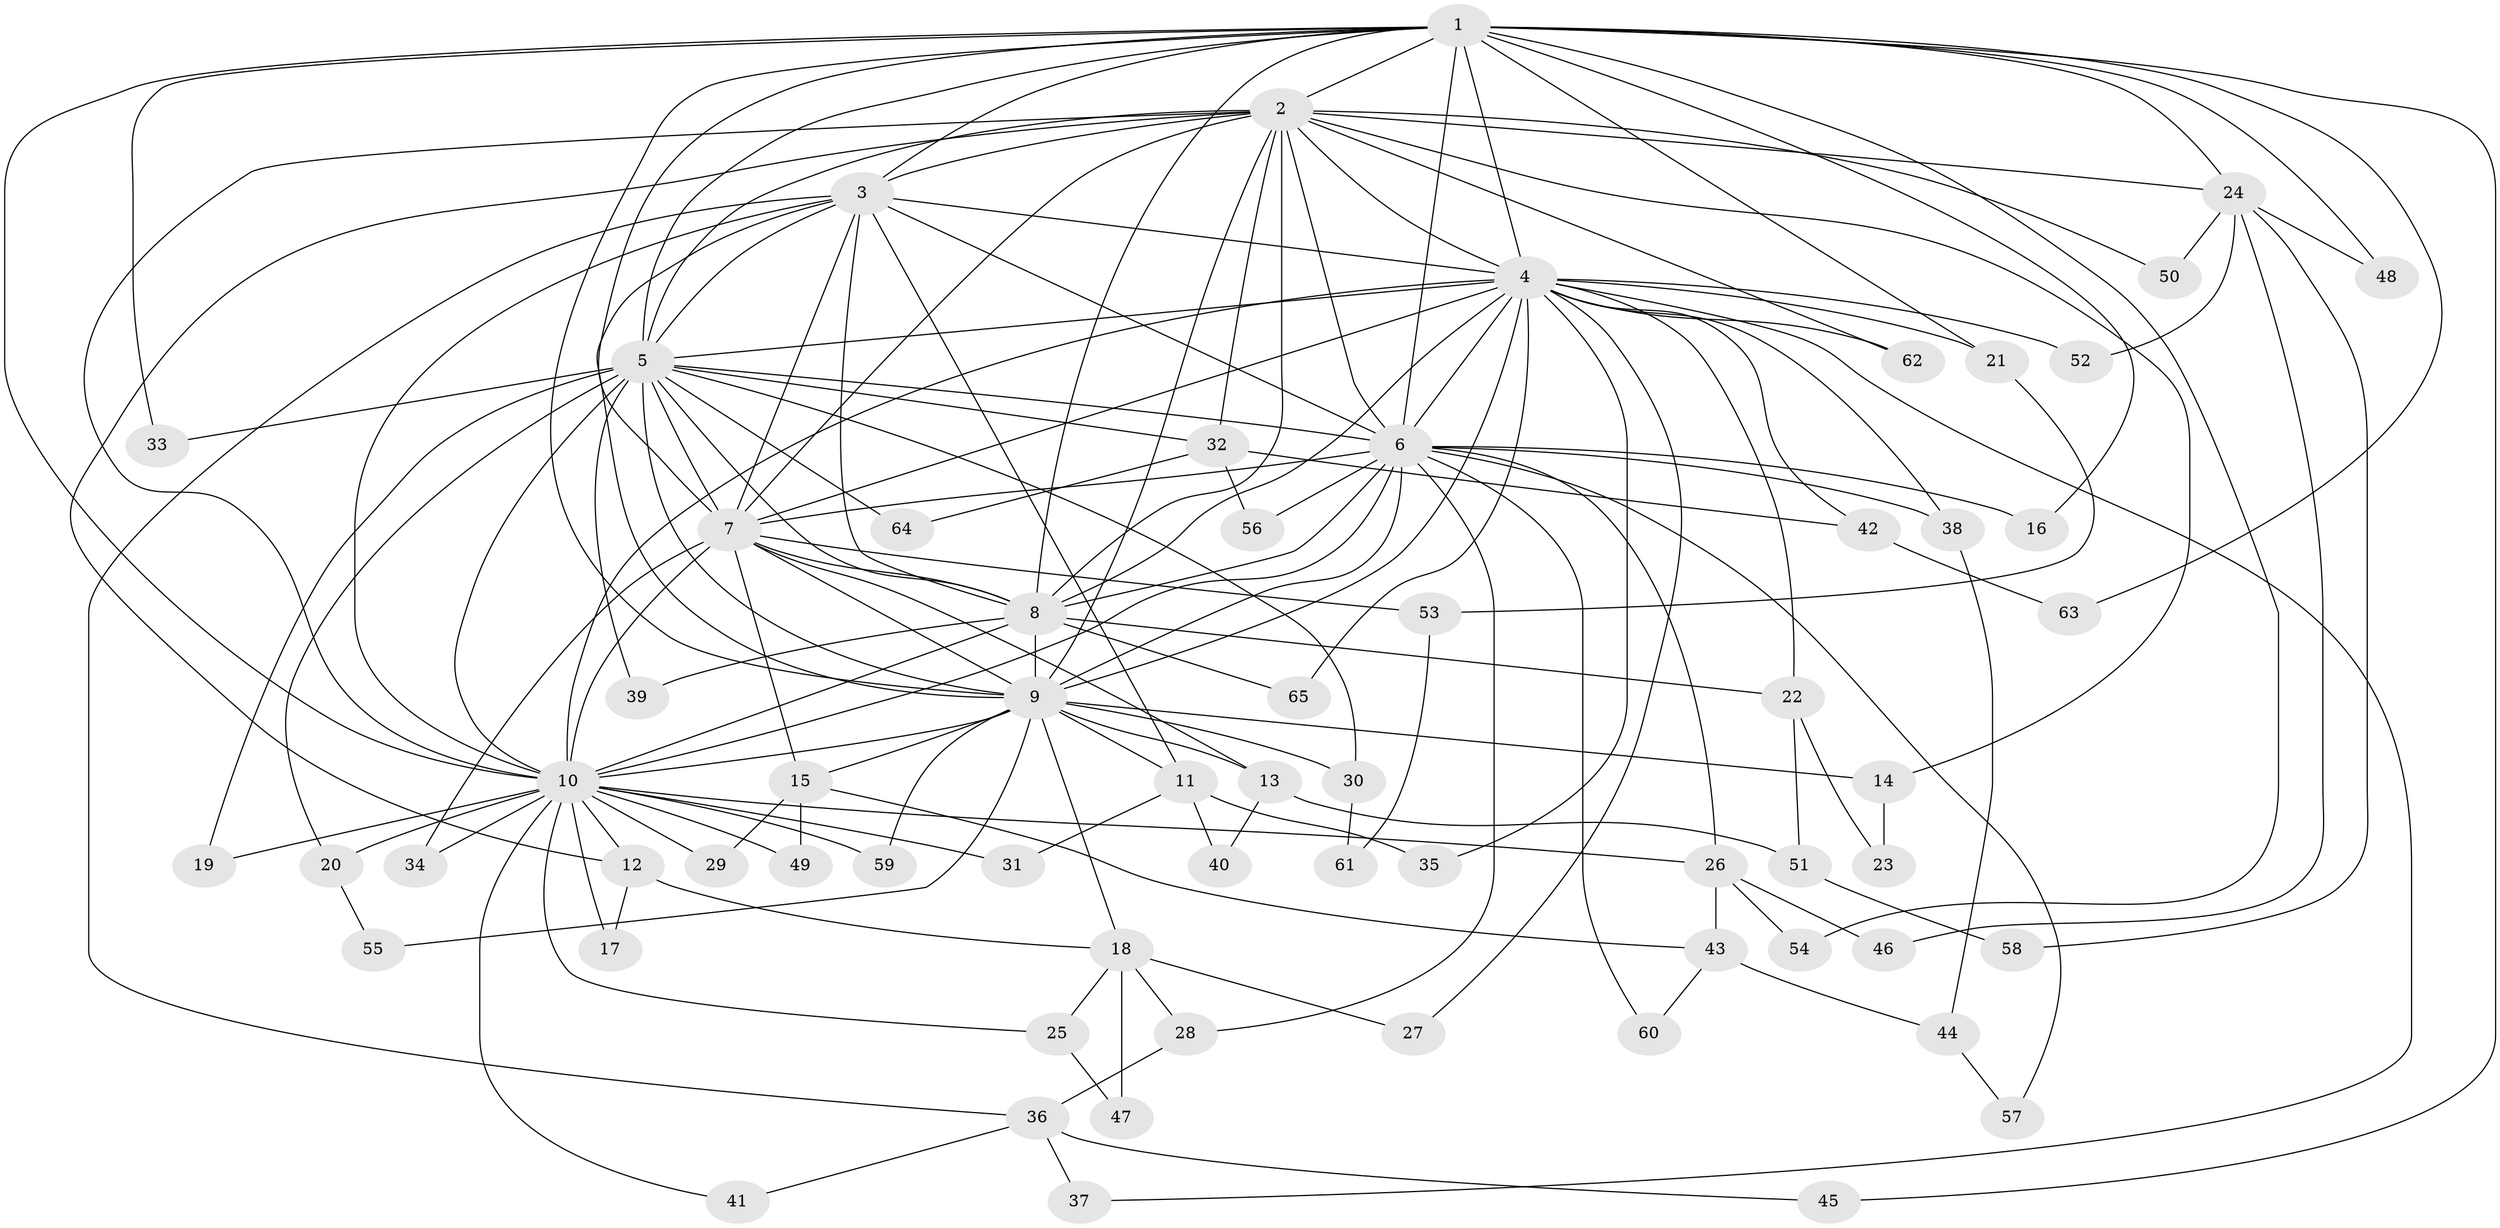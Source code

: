 // coarse degree distribution, {9: 0.09523809523809523, 11: 0.09523809523809523, 15: 0.09523809523809523, 8: 0.09523809523809523, 10: 0.047619047619047616, 5: 0.14285714285714285, 3: 0.14285714285714285, 4: 0.23809523809523808, 2: 0.047619047619047616}
// Generated by graph-tools (version 1.1) at 2025/49/03/04/25 22:49:56]
// undirected, 65 vertices, 155 edges
graph export_dot {
  node [color=gray90,style=filled];
  1;
  2;
  3;
  4;
  5;
  6;
  7;
  8;
  9;
  10;
  11;
  12;
  13;
  14;
  15;
  16;
  17;
  18;
  19;
  20;
  21;
  22;
  23;
  24;
  25;
  26;
  27;
  28;
  29;
  30;
  31;
  32;
  33;
  34;
  35;
  36;
  37;
  38;
  39;
  40;
  41;
  42;
  43;
  44;
  45;
  46;
  47;
  48;
  49;
  50;
  51;
  52;
  53;
  54;
  55;
  56;
  57;
  58;
  59;
  60;
  61;
  62;
  63;
  64;
  65;
  1 -- 2;
  1 -- 3;
  1 -- 4;
  1 -- 5;
  1 -- 6;
  1 -- 7;
  1 -- 8;
  1 -- 9;
  1 -- 10;
  1 -- 16;
  1 -- 21;
  1 -- 24;
  1 -- 33;
  1 -- 45;
  1 -- 48;
  1 -- 54;
  1 -- 63;
  2 -- 3;
  2 -- 4;
  2 -- 5;
  2 -- 6;
  2 -- 7;
  2 -- 8;
  2 -- 9;
  2 -- 10;
  2 -- 12;
  2 -- 14;
  2 -- 24;
  2 -- 32;
  2 -- 50;
  2 -- 62;
  3 -- 4;
  3 -- 5;
  3 -- 6;
  3 -- 7;
  3 -- 8;
  3 -- 9;
  3 -- 10;
  3 -- 11;
  3 -- 36;
  4 -- 5;
  4 -- 6;
  4 -- 7;
  4 -- 8;
  4 -- 9;
  4 -- 10;
  4 -- 21;
  4 -- 22;
  4 -- 27;
  4 -- 35;
  4 -- 37;
  4 -- 38;
  4 -- 42;
  4 -- 52;
  4 -- 62;
  4 -- 65;
  5 -- 6;
  5 -- 7;
  5 -- 8;
  5 -- 9;
  5 -- 10;
  5 -- 19;
  5 -- 20;
  5 -- 30;
  5 -- 32;
  5 -- 33;
  5 -- 39;
  5 -- 64;
  6 -- 7;
  6 -- 8;
  6 -- 9;
  6 -- 10;
  6 -- 16;
  6 -- 26;
  6 -- 28;
  6 -- 38;
  6 -- 56;
  6 -- 57;
  6 -- 60;
  7 -- 8;
  7 -- 9;
  7 -- 10;
  7 -- 13;
  7 -- 15;
  7 -- 34;
  7 -- 53;
  8 -- 9;
  8 -- 10;
  8 -- 22;
  8 -- 39;
  8 -- 65;
  9 -- 10;
  9 -- 11;
  9 -- 13;
  9 -- 14;
  9 -- 15;
  9 -- 18;
  9 -- 30;
  9 -- 55;
  9 -- 59;
  10 -- 12;
  10 -- 17;
  10 -- 19;
  10 -- 20;
  10 -- 25;
  10 -- 26;
  10 -- 29;
  10 -- 31;
  10 -- 34;
  10 -- 41;
  10 -- 49;
  10 -- 59;
  11 -- 31;
  11 -- 35;
  11 -- 40;
  12 -- 17;
  12 -- 18;
  13 -- 40;
  13 -- 51;
  14 -- 23;
  15 -- 29;
  15 -- 43;
  15 -- 49;
  18 -- 25;
  18 -- 27;
  18 -- 28;
  18 -- 47;
  20 -- 55;
  21 -- 53;
  22 -- 23;
  22 -- 51;
  24 -- 46;
  24 -- 48;
  24 -- 50;
  24 -- 52;
  24 -- 58;
  25 -- 47;
  26 -- 43;
  26 -- 46;
  26 -- 54;
  28 -- 36;
  30 -- 61;
  32 -- 42;
  32 -- 56;
  32 -- 64;
  36 -- 37;
  36 -- 41;
  36 -- 45;
  38 -- 44;
  42 -- 63;
  43 -- 44;
  43 -- 60;
  44 -- 57;
  51 -- 58;
  53 -- 61;
}
